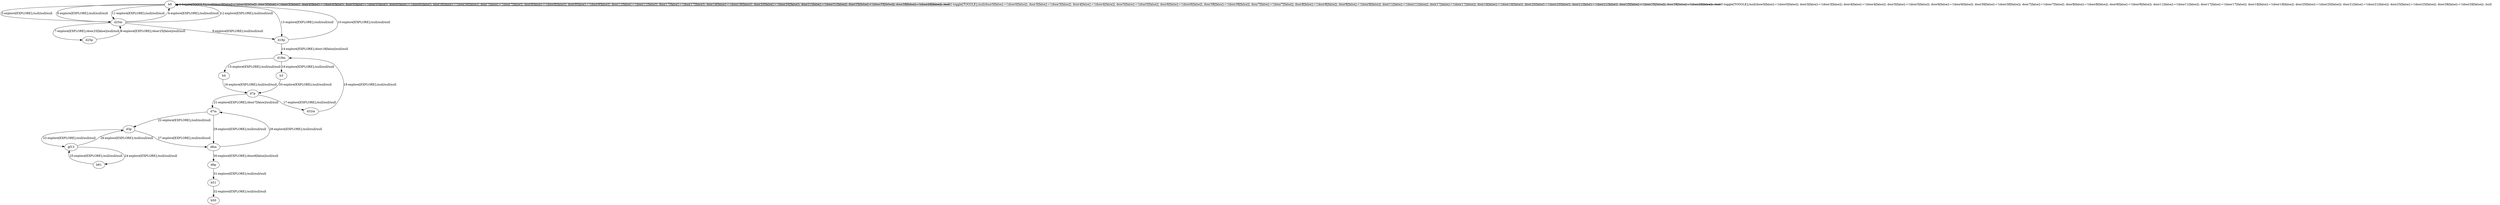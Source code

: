 # Total number of goals covered by this test: 1
# d6p --> b51

digraph g {
"b0" -> "b0" [label = "1-toggle[TOGGLE];/null/door0[false]:=!(door0[false]); door3[false]:=!(door3[false]); door4[false]:=!(door4[false]); door5[false]:=!(door5[false]); door6[false]:=!(door6[false]); door38[false]:=!(door38[false]); door7[false]:=!(door7[false]); door8[false]:=!(door8[false]); door9[false]:=!(door9[false]); door11[false]:=!(door11[false]); door17[false]:=!(door17[false]); door18[false]:=!(door18[false]); door20[false]:=!(door20[false]); door21[false]:=!(door21[false]); door25[false]:=!(door25[false]); door28[false]:=!(door28[false]); /null"];
"b0" -> "b0" [label = "2-toggle[TOGGLE];/null/door0[false]:=!(door0[false]); door3[false]:=!(door3[false]); door4[false]:=!(door4[false]); door5[false]:=!(door5[false]); door6[false]:=!(door6[false]); door38[false]:=!(door38[false]); door7[false]:=!(door7[false]); door8[false]:=!(door8[false]); door9[false]:=!(door9[false]); door11[false]:=!(door11[false]); door17[false]:=!(door17[false]); door18[false]:=!(door18[false]); door20[false]:=!(door20[false]); door21[false]:=!(door21[false]); door25[false]:=!(door25[false]); door28[false]:=!(door28[false]); /null"];
"b0" -> "d25m" [label = "3-explore[EXPLORE];/null/null/null"];
"d25m" -> "b0" [label = "4-explore[EXPLORE];/null/null/null"];
"b0" -> "b0" [label = "5-toggle[TOGGLE];/null/door0[false]:=!(door0[false]); door3[false]:=!(door3[false]); door4[false]:=!(door4[false]); door5[false]:=!(door5[false]); door6[false]:=!(door6[false]); door38[false]:=!(door38[false]); door7[false]:=!(door7[false]); door8[false]:=!(door8[false]); door9[false]:=!(door9[false]); door11[false]:=!(door11[false]); door17[false]:=!(door17[false]); door18[false]:=!(door18[false]); door20[false]:=!(door20[false]); door21[false]:=!(door21[false]); door25[false]:=!(door25[false]); door28[false]:=!(door28[false]); /null"];
"b0" -> "d25m" [label = "6-explore[EXPLORE];/null/null/null"];
"d25m" -> "d25p" [label = "7-explore[EXPLORE];/door25[false]/null/null"];
"d25p" -> "d25m" [label = "8-explore[EXPLORE];/door25[false]/null/null"];
"d25m" -> "d18p" [label = "9-explore[EXPLORE];/null/null/null"];
"d18p" -> "b0" [label = "10-explore[EXPLORE];/null/null/null"];
"b0" -> "d25m" [label = "11-explore[EXPLORE];/null/null/null"];
"d25m" -> "b0" [label = "12-explore[EXPLORE];/null/null/null"];
"b0" -> "d18p" [label = "13-explore[EXPLORE];/null/null/null"];
"d18p" -> "d18m" [label = "14-explore[EXPLORE];/door18[false]/null/null"];
"d18m" -> "b4" [label = "15-explore[EXPLORE];/null/null/null"];
"b4" -> "d7p" [label = "16-explore[EXPLORE];/null/null/null"];
"d7p" -> "d32m" [label = "17-explore[EXPLORE];/null/null/null"];
"d32m" -> "d18m" [label = "18-explore[EXPLORE];/null/null/null"];
"d18m" -> "b3" [label = "19-explore[EXPLORE];/null/null/null"];
"b3" -> "d7p" [label = "20-explore[EXPLORE];/null/null/null"];
"d7p" -> "d7m" [label = "21-explore[EXPLORE];/door7[false]/null/null"];
"d7m" -> "d3p" [label = "22-explore[EXPLORE];/null/null/null"];
"d3p" -> "gf13" [label = "23-explore[EXPLORE];/null/null/null"];
"gf13" -> "b61" [label = "24-explore[EXPLORE];/null/null/null"];
"b61" -> "gf13" [label = "25-explore[EXPLORE];/null/null/null"];
"gf13" -> "d3p" [label = "26-explore[EXPLORE];/null/null/null"];
"d3p" -> "d6m" [label = "27-explore[EXPLORE];/null/null/null"];
"d6m" -> "d7m" [label = "28-explore[EXPLORE];/null/null/null"];
"d7m" -> "d6m" [label = "29-explore[EXPLORE];/null/null/null"];
"d6m" -> "d6p" [label = "30-explore[EXPLORE];/door6[false]/null/null"];
"d6p" -> "b51" [label = "31-explore[EXPLORE];/null/null/null"];
"b51" -> "b50" [label = "32-explore[EXPLORE];/null/null/null"];
}